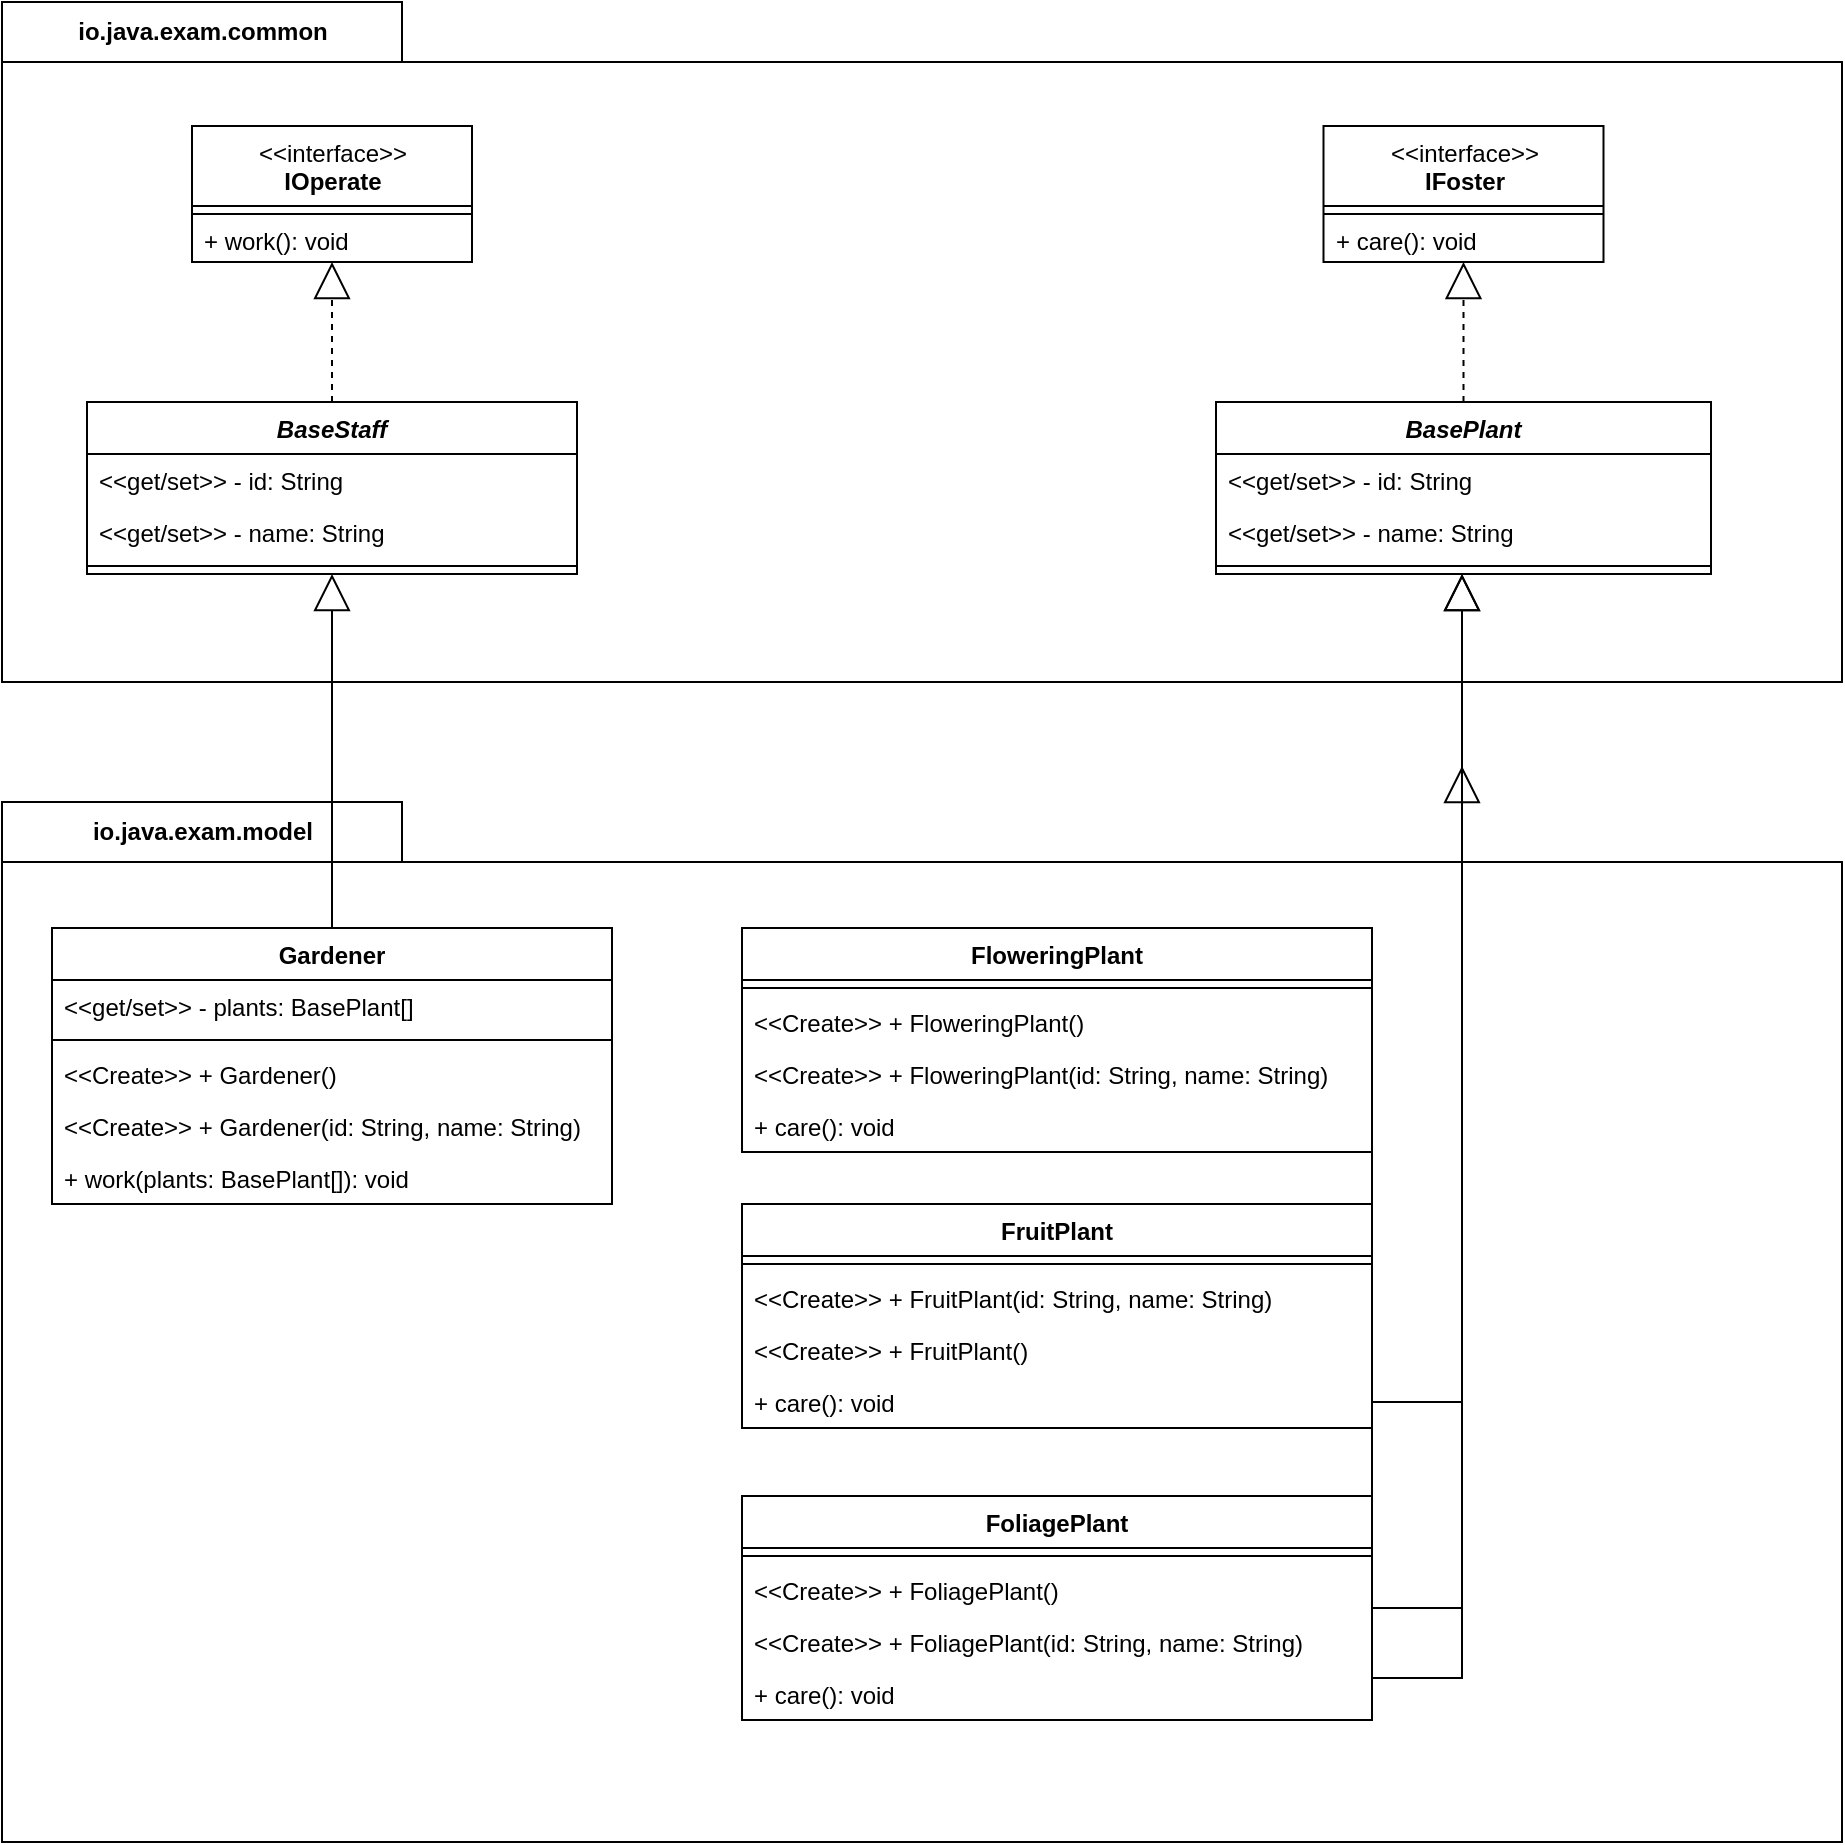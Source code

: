 <mxfile version="20.8.23" type="github"><diagram id="NnQSPtpyf3QNm0dHi21h" name="第 2 页"><mxGraphModel dx="1434" dy="1455" grid="1" gridSize="10" guides="1" tooltips="1" connect="1" arrows="1" fold="1" page="1" pageScale="1" pageWidth="1000" pageHeight="700" math="0" shadow="0"><root><mxCell id="0"/><mxCell id="1" parent="0"/><mxCell id="keWIGBocF02JREnCztjM-63" value="io.java.exam.common" style="shape=folder;fontStyle=1;tabWidth=200;tabHeight=30;tabPosition=left;html=1;boundedLbl=1;labelInHeader=1;container=1;collapsible=0;recursiveResize=0;" parent="1" vertex="1"><mxGeometry x="40" y="-670" width="920" height="340" as="geometry"/></mxCell><mxCell id="keWIGBocF02JREnCztjM-24" value="BaseStaff" style="swimlane;fontStyle=3;align=center;verticalAlign=top;childLayout=stackLayout;horizontal=1;startSize=26;horizontalStack=0;resizeParent=1;resizeParentMax=0;resizeLast=0;collapsible=1;marginBottom=0;" parent="keWIGBocF02JREnCztjM-63" vertex="1"><mxGeometry x="42.5" y="200" width="245" height="86" as="geometry"><mxRectangle x="240" y="170" width="90" height="26" as="alternateBounds"/></mxGeometry></mxCell><mxCell id="keWIGBocF02JREnCztjM-25" value="&lt;&lt;get/set&gt;&gt; - id: String" style="text;strokeColor=none;fillColor=none;align=left;verticalAlign=top;spacingLeft=4;spacingRight=4;overflow=hidden;rotatable=0;points=[[0,0.5],[1,0.5]];portConstraint=eastwest;" parent="keWIGBocF02JREnCztjM-24" vertex="1"><mxGeometry y="26" width="245" height="26" as="geometry"/></mxCell><mxCell id="keWIGBocF02JREnCztjM-28" value="&lt;&lt;get/set&gt;&gt; - name: String" style="text;strokeColor=none;fillColor=none;align=left;verticalAlign=top;spacingLeft=4;spacingRight=4;overflow=hidden;rotatable=0;points=[[0,0.5],[1,0.5]];portConstraint=eastwest;" parent="keWIGBocF02JREnCztjM-24" vertex="1"><mxGeometry y="52" width="245" height="26" as="geometry"/></mxCell><mxCell id="keWIGBocF02JREnCztjM-26" value="" style="line;strokeWidth=1;fillColor=none;align=left;verticalAlign=middle;spacingTop=-1;spacingLeft=3;spacingRight=3;rotatable=0;labelPosition=right;points=[];portConstraint=eastwest;" parent="keWIGBocF02JREnCztjM-24" vertex="1"><mxGeometry y="78" width="245" height="8" as="geometry"/></mxCell><mxCell id="keWIGBocF02JREnCztjM-79" value="BasePlant" style="swimlane;fontStyle=3;align=center;verticalAlign=top;childLayout=stackLayout;horizontal=1;startSize=26;horizontalStack=0;resizeParent=1;resizeParentMax=0;resizeLast=0;collapsible=1;marginBottom=0;" parent="keWIGBocF02JREnCztjM-63" vertex="1"><mxGeometry x="607" y="200" width="247.5" height="86" as="geometry"><mxRectangle x="240" y="170" width="90" height="26" as="alternateBounds"/></mxGeometry></mxCell><mxCell id="keWIGBocF02JREnCztjM-80" value="&lt;&lt;get/set&gt;&gt; - id: String" style="text;strokeColor=none;fillColor=none;align=left;verticalAlign=top;spacingLeft=4;spacingRight=4;overflow=hidden;rotatable=0;points=[[0,0.5],[1,0.5]];portConstraint=eastwest;" parent="keWIGBocF02JREnCztjM-79" vertex="1"><mxGeometry y="26" width="247.5" height="26" as="geometry"/></mxCell><mxCell id="keWIGBocF02JREnCztjM-84" value="&lt;&lt;get/set&gt;&gt; - name: String" style="text;strokeColor=none;fillColor=none;align=left;verticalAlign=top;spacingLeft=4;spacingRight=4;overflow=hidden;rotatable=0;points=[[0,0.5],[1,0.5]];portConstraint=eastwest;" parent="keWIGBocF02JREnCztjM-79" vertex="1"><mxGeometry y="52" width="247.5" height="26" as="geometry"/></mxCell><mxCell id="keWIGBocF02JREnCztjM-81" value="" style="line;strokeWidth=1;fillColor=none;align=left;verticalAlign=middle;spacingTop=-1;spacingLeft=3;spacingRight=3;rotatable=0;labelPosition=right;points=[];portConstraint=eastwest;" parent="keWIGBocF02JREnCztjM-79" vertex="1"><mxGeometry y="78" width="247.5" height="8" as="geometry"/></mxCell><mxCell id="gZg1OB7kJeGNL3k7u4_E-24" value="&amp;lt;&amp;lt;interface&amp;gt;&amp;gt;&lt;br&gt;&lt;b&gt;IOperate&lt;/b&gt;" style="swimlane;fontStyle=0;align=center;verticalAlign=top;childLayout=stackLayout;horizontal=1;startSize=40;horizontalStack=0;resizeParent=1;resizeParentMax=0;resizeLast=0;collapsible=0;marginBottom=0;html=1;" parent="keWIGBocF02JREnCztjM-63" vertex="1"><mxGeometry x="95" y="62" width="140" height="68" as="geometry"/></mxCell><mxCell id="gZg1OB7kJeGNL3k7u4_E-29" value="" style="line;strokeWidth=1;fillColor=none;align=left;verticalAlign=middle;spacingTop=-1;spacingLeft=3;spacingRight=3;rotatable=0;labelPosition=right;points=[];portConstraint=eastwest;" parent="gZg1OB7kJeGNL3k7u4_E-24" vertex="1"><mxGeometry y="40" width="140" height="8" as="geometry"/></mxCell><mxCell id="gZg1OB7kJeGNL3k7u4_E-31" value="+ work(): void" style="text;html=1;strokeColor=none;fillColor=none;align=left;verticalAlign=middle;spacingLeft=4;spacingRight=4;overflow=hidden;rotatable=0;points=[[0,0.5],[1,0.5]];portConstraint=eastwest;" parent="gZg1OB7kJeGNL3k7u4_E-24" vertex="1"><mxGeometry y="48" width="140" height="20" as="geometry"/></mxCell><mxCell id="gZg1OB7kJeGNL3k7u4_E-32" value="&amp;lt;&amp;lt;interface&amp;gt;&amp;gt;&lt;br&gt;&lt;b&gt;IFoster&lt;/b&gt;" style="swimlane;fontStyle=0;align=center;verticalAlign=top;childLayout=stackLayout;horizontal=1;startSize=40;horizontalStack=0;resizeParent=1;resizeParentMax=0;resizeLast=0;collapsible=0;marginBottom=0;html=1;" parent="keWIGBocF02JREnCztjM-63" vertex="1"><mxGeometry x="660.75" y="62" width="140" height="68" as="geometry"/></mxCell><mxCell id="gZg1OB7kJeGNL3k7u4_E-33" value="" style="line;strokeWidth=1;fillColor=none;align=left;verticalAlign=middle;spacingTop=-1;spacingLeft=3;spacingRight=3;rotatable=0;labelPosition=right;points=[];portConstraint=eastwest;" parent="gZg1OB7kJeGNL3k7u4_E-32" vertex="1"><mxGeometry y="40" width="140" height="8" as="geometry"/></mxCell><mxCell id="gZg1OB7kJeGNL3k7u4_E-34" value="+ care(): void" style="text;html=1;strokeColor=none;fillColor=none;align=left;verticalAlign=middle;spacingLeft=4;spacingRight=4;overflow=hidden;rotatable=0;points=[[0,0.5],[1,0.5]];portConstraint=eastwest;" parent="gZg1OB7kJeGNL3k7u4_E-32" vertex="1"><mxGeometry y="48" width="140" height="20" as="geometry"/></mxCell><mxCell id="gZg1OB7kJeGNL3k7u4_E-38" value="" style="endArrow=block;endSize=16;endFill=0;html=1;strokeWidth=1;dashed=1;jumpSize=6;rounded=0;arcSize=20;" parent="keWIGBocF02JREnCztjM-63" source="keWIGBocF02JREnCztjM-24" target="gZg1OB7kJeGNL3k7u4_E-24" edge="1"><mxGeometry width="160" relative="1" as="geometry"><mxPoint x="310" y="511" as="sourcePoint"/><mxPoint x="310" y="240" as="targetPoint"/></mxGeometry></mxCell><mxCell id="gZg1OB7kJeGNL3k7u4_E-39" value="" style="endArrow=block;endSize=16;endFill=0;html=1;strokeWidth=1;dashed=1;jumpSize=6;rounded=0;arcSize=20;" parent="keWIGBocF02JREnCztjM-63" source="keWIGBocF02JREnCztjM-79" target="gZg1OB7kJeGNL3k7u4_E-32" edge="1"><mxGeometry width="160" relative="1" as="geometry"><mxPoint x="175" y="280" as="sourcePoint"/><mxPoint x="175" y="198.0" as="targetPoint"/></mxGeometry></mxCell><mxCell id="keWIGBocF02JREnCztjM-78" value="io.java.exam.model" style="shape=folder;fontStyle=1;tabWidth=200;tabHeight=30;tabPosition=left;html=1;boundedLbl=1;labelInHeader=1;container=1;collapsible=0;recursiveResize=0;" parent="1" vertex="1"><mxGeometry x="40" y="-270" width="920" height="520" as="geometry"/></mxCell><mxCell id="keWIGBocF02JREnCztjM-49" value="Gardener" style="swimlane;fontStyle=1;align=center;verticalAlign=top;childLayout=stackLayout;horizontal=1;startSize=26;horizontalStack=0;resizeParent=1;resizeParentMax=0;resizeLast=0;collapsible=1;marginBottom=0;" parent="keWIGBocF02JREnCztjM-78" vertex="1"><mxGeometry x="25" y="63" width="280" height="138" as="geometry"><mxRectangle x="240" y="170" width="90" height="26" as="alternateBounds"/></mxGeometry></mxCell><mxCell id="keWIGBocF02JREnCztjM-51" value="&lt;&lt;get/set&gt;&gt; - plants: BasePlant[]" style="text;strokeColor=none;fillColor=none;align=left;verticalAlign=top;spacingLeft=4;spacingRight=4;overflow=hidden;rotatable=0;points=[[0,0.5],[1,0.5]];portConstraint=eastwest;" parent="keWIGBocF02JREnCztjM-49" vertex="1"><mxGeometry y="26" width="280" height="26" as="geometry"/></mxCell><mxCell id="keWIGBocF02JREnCztjM-52" value="" style="line;strokeWidth=1;fillColor=none;align=left;verticalAlign=middle;spacingTop=-1;spacingLeft=3;spacingRight=3;rotatable=0;labelPosition=right;points=[];portConstraint=eastwest;" parent="keWIGBocF02JREnCztjM-49" vertex="1"><mxGeometry y="52" width="280" height="8" as="geometry"/></mxCell><mxCell id="gZg1OB7kJeGNL3k7u4_E-6" value="&lt;&lt;Create&gt;&gt; + Gardener()" style="text;strokeColor=none;fillColor=none;align=left;verticalAlign=top;spacingLeft=4;spacingRight=4;overflow=hidden;rotatable=0;points=[[0,0.5],[1,0.5]];portConstraint=eastwest;" parent="keWIGBocF02JREnCztjM-49" vertex="1"><mxGeometry y="60" width="280" height="26" as="geometry"/></mxCell><mxCell id="gZg1OB7kJeGNL3k7u4_E-5" value="&lt;&lt;Create&gt;&gt; + Gardener(id: String, name: String)" style="text;strokeColor=none;fillColor=none;align=left;verticalAlign=top;spacingLeft=4;spacingRight=4;overflow=hidden;rotatable=0;points=[[0,0.5],[1,0.5]];portConstraint=eastwest;" parent="keWIGBocF02JREnCztjM-49" vertex="1"><mxGeometry y="86" width="280" height="26" as="geometry"/></mxCell><mxCell id="keWIGBocF02JREnCztjM-53" value="+ work(plants: BasePlant[]): void" style="text;strokeColor=none;fillColor=none;align=left;verticalAlign=top;spacingLeft=4;spacingRight=4;overflow=hidden;rotatable=0;points=[[0,0.5],[1,0.5]];portConstraint=eastwest;" parent="keWIGBocF02JREnCztjM-49" vertex="1"><mxGeometry y="112" width="280" height="26" as="geometry"/></mxCell><mxCell id="keWIGBocF02JREnCztjM-214" value="FloweringPlant" style="swimlane;fontStyle=1;align=center;verticalAlign=top;childLayout=stackLayout;horizontal=1;startSize=26;horizontalStack=0;resizeParent=1;resizeParentMax=0;resizeLast=0;collapsible=1;marginBottom=0;" parent="keWIGBocF02JREnCztjM-78" vertex="1"><mxGeometry x="370" y="63" width="315" height="112" as="geometry"><mxRectangle x="240" y="170" width="90" height="26" as="alternateBounds"/></mxGeometry></mxCell><mxCell id="keWIGBocF02JREnCztjM-219" value="" style="line;strokeWidth=1;fillColor=none;align=left;verticalAlign=middle;spacingTop=-1;spacingLeft=3;spacingRight=3;rotatable=0;labelPosition=right;points=[];portConstraint=eastwest;" parent="keWIGBocF02JREnCztjM-214" vertex="1"><mxGeometry y="26" width="315" height="8" as="geometry"/></mxCell><mxCell id="gZg1OB7kJeGNL3k7u4_E-8" value="&lt;&lt;Create&gt;&gt; + FloweringPlant()" style="text;strokeColor=none;fillColor=none;align=left;verticalAlign=top;spacingLeft=4;spacingRight=4;overflow=hidden;rotatable=0;points=[[0,0.5],[1,0.5]];portConstraint=eastwest;" parent="keWIGBocF02JREnCztjM-214" vertex="1"><mxGeometry y="34" width="315" height="26" as="geometry"/></mxCell><mxCell id="gZg1OB7kJeGNL3k7u4_E-9" value="&lt;&lt;Create&gt;&gt; + FloweringPlant(id: String, name: String)" style="text;strokeColor=none;fillColor=none;align=left;verticalAlign=top;spacingLeft=4;spacingRight=4;overflow=hidden;rotatable=0;points=[[0,0.5],[1,0.5]];portConstraint=eastwest;" parent="keWIGBocF02JREnCztjM-214" vertex="1"><mxGeometry y="60" width="315" height="26" as="geometry"/></mxCell><mxCell id="keWIGBocF02JREnCztjM-227" value="+ care(): void" style="text;strokeColor=none;fillColor=none;align=left;verticalAlign=top;spacingLeft=4;spacingRight=4;overflow=hidden;rotatable=0;points=[[0,0.5],[1,0.5]];portConstraint=eastwest;" parent="keWIGBocF02JREnCztjM-214" vertex="1"><mxGeometry y="86" width="315" height="26" as="geometry"/></mxCell><mxCell id="keWIGBocF02JREnCztjM-228" value="FoliagePlant" style="swimlane;fontStyle=1;align=center;verticalAlign=top;childLayout=stackLayout;horizontal=1;startSize=26;horizontalStack=0;resizeParent=1;resizeParentMax=0;resizeLast=0;collapsible=1;marginBottom=0;" parent="keWIGBocF02JREnCztjM-78" vertex="1"><mxGeometry x="370" y="347" width="315" height="112" as="geometry"><mxRectangle x="240" y="170" width="90" height="26" as="alternateBounds"/></mxGeometry></mxCell><mxCell id="keWIGBocF02JREnCztjM-229" value="" style="line;strokeWidth=1;fillColor=none;align=left;verticalAlign=middle;spacingTop=-1;spacingLeft=3;spacingRight=3;rotatable=0;labelPosition=right;points=[];portConstraint=eastwest;" parent="keWIGBocF02JREnCztjM-228" vertex="1"><mxGeometry y="26" width="315" height="8" as="geometry"/></mxCell><mxCell id="gZg1OB7kJeGNL3k7u4_E-10" value="&lt;&lt;Create&gt;&gt; + FoliagePlant()" style="text;strokeColor=none;fillColor=none;align=left;verticalAlign=top;spacingLeft=4;spacingRight=4;overflow=hidden;rotatable=0;points=[[0,0.5],[1,0.5]];portConstraint=eastwest;" parent="keWIGBocF02JREnCztjM-228" vertex="1"><mxGeometry y="34" width="315" height="26" as="geometry"/></mxCell><mxCell id="gZg1OB7kJeGNL3k7u4_E-11" value="&lt;&lt;Create&gt;&gt; + FoliagePlant(id: String, name: String)" style="text;strokeColor=none;fillColor=none;align=left;verticalAlign=top;spacingLeft=4;spacingRight=4;overflow=hidden;rotatable=0;points=[[0,0.5],[1,0.5]];portConstraint=eastwest;" parent="keWIGBocF02JREnCztjM-228" vertex="1"><mxGeometry y="60" width="315" height="26" as="geometry"/></mxCell><mxCell id="keWIGBocF02JREnCztjM-230" value="+ care(): void" style="text;strokeColor=none;fillColor=none;align=left;verticalAlign=top;spacingLeft=4;spacingRight=4;overflow=hidden;rotatable=0;points=[[0,0.5],[1,0.5]];portConstraint=eastwest;" parent="keWIGBocF02JREnCztjM-228" vertex="1"><mxGeometry y="86" width="315" height="26" as="geometry"/></mxCell><mxCell id="keWIGBocF02JREnCztjM-231" value="FruitPlant" style="swimlane;fontStyle=1;align=center;verticalAlign=top;childLayout=stackLayout;horizontal=1;startSize=26;horizontalStack=0;resizeParent=1;resizeParentMax=0;resizeLast=0;collapsible=1;marginBottom=0;" parent="keWIGBocF02JREnCztjM-78" vertex="1"><mxGeometry x="370" y="201" width="315" height="112" as="geometry"><mxRectangle x="240" y="170" width="90" height="26" as="alternateBounds"/></mxGeometry></mxCell><mxCell id="keWIGBocF02JREnCztjM-232" value="" style="line;strokeWidth=1;fillColor=none;align=left;verticalAlign=middle;spacingTop=-1;spacingLeft=3;spacingRight=3;rotatable=0;labelPosition=right;points=[];portConstraint=eastwest;" parent="keWIGBocF02JREnCztjM-231" vertex="1"><mxGeometry y="26" width="315" height="8" as="geometry"/></mxCell><mxCell id="gZg1OB7kJeGNL3k7u4_E-13" value="&lt;&lt;Create&gt;&gt; + FruitPlant(id: String, name: String)" style="text;strokeColor=none;fillColor=none;align=left;verticalAlign=top;spacingLeft=4;spacingRight=4;overflow=hidden;rotatable=0;points=[[0,0.5],[1,0.5]];portConstraint=eastwest;" parent="keWIGBocF02JREnCztjM-231" vertex="1"><mxGeometry y="34" width="315" height="26" as="geometry"/></mxCell><mxCell id="gZg1OB7kJeGNL3k7u4_E-12" value="&lt;&lt;Create&gt;&gt; + FruitPlant()" style="text;strokeColor=none;fillColor=none;align=left;verticalAlign=top;spacingLeft=4;spacingRight=4;overflow=hidden;rotatable=0;points=[[0,0.5],[1,0.5]];portConstraint=eastwest;" parent="keWIGBocF02JREnCztjM-231" vertex="1"><mxGeometry y="60" width="315" height="26" as="geometry"/></mxCell><mxCell id="keWIGBocF02JREnCztjM-233" value="+ care(): void" style="text;strokeColor=none;fillColor=none;align=left;verticalAlign=top;spacingLeft=4;spacingRight=4;overflow=hidden;rotatable=0;points=[[0,0.5],[1,0.5]];portConstraint=eastwest;" parent="keWIGBocF02JREnCztjM-231" vertex="1"><mxGeometry y="86" width="315" height="26" as="geometry"/></mxCell><mxCell id="keWIGBocF02JREnCztjM-91" value="" style="endArrow=block;endSize=16;endFill=0;html=1;rounded=0;edgeStyle=orthogonalEdgeStyle;" parent="1" source="keWIGBocF02JREnCztjM-49" target="keWIGBocF02JREnCztjM-24" edge="1"><mxGeometry width="160" relative="1" as="geometry"><mxPoint x="520" y="-220" as="sourcePoint"/><mxPoint x="320" y="-372" as="targetPoint"/></mxGeometry></mxCell><mxCell id="keWIGBocF02JREnCztjM-234" value="" style="endArrow=block;endSize=16;endFill=0;html=1;rounded=0;exitX=1;exitY=0.5;exitDx=0;exitDy=0;edgeStyle=orthogonalEdgeStyle;" parent="1" source="gZg1OB7kJeGNL3k7u4_E-8" target="keWIGBocF02JREnCztjM-79" edge="1"><mxGeometry width="160" relative="1" as="geometry"><mxPoint x="540" y="-391" as="sourcePoint"/><mxPoint x="270" y="-371.947" as="targetPoint"/><Array as="points"><mxPoint x="770" y="30"/></Array></mxGeometry></mxCell><mxCell id="keWIGBocF02JREnCztjM-236" value="" style="endArrow=block;endSize=16;endFill=0;html=1;rounded=0;edgeStyle=orthogonalEdgeStyle;exitX=1;exitY=0.5;exitDx=0;exitDy=0;" parent="1" source="gZg1OB7kJeGNL3k7u4_E-13" target="keWIGBocF02JREnCztjM-79" edge="1"><mxGeometry width="160" relative="1" as="geometry"><mxPoint x="540" y="-189.947" as="sourcePoint"/><mxPoint x="280" y="-67" as="targetPoint"/><Array as="points"><mxPoint x="770" y="168"/></Array></mxGeometry></mxCell><mxCell id="gZg1OB7kJeGNL3k7u4_E-37" value="" style="endArrow=block;endSize=16;endFill=0;html=1;rounded=0;edgeStyle=elbowEdgeStyle;" parent="1" source="keWIGBocF02JREnCztjM-228" edge="1"><mxGeometry width="160" relative="1" as="geometry"><mxPoint x="756.25" y="140.0" as="sourcePoint"/><mxPoint x="770" y="-288" as="targetPoint"/><Array as="points"><mxPoint x="770" y="190"/><mxPoint x="760" y="190"/><mxPoint x="840" y="-20"/></Array></mxGeometry></mxCell></root></mxGraphModel></diagram></mxfile>